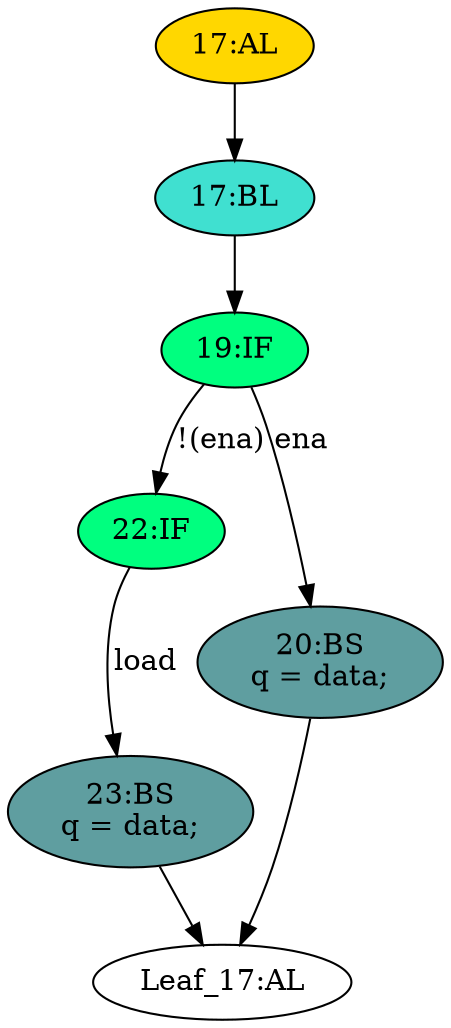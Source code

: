 strict digraph "compose( ,  )" {
	node [label="\N"];
	"17:AL"	[ast="<pyverilog.vparser.ast.Always object at 0x7f73a0ff7090>",
		clk_sens=True,
		fillcolor=gold,
		label="17:AL",
		sens="['clk']",
		statements="[]",
		style=filled,
		typ=Always,
		use_var="['load', 'ena', 'data']"];
	"17:BL"	[ast="<pyverilog.vparser.ast.Block object at 0x7f73a12b50d0>",
		fillcolor=turquoise,
		label="17:BL",
		statements="[]",
		style=filled,
		typ=Block];
	"17:AL" -> "17:BL"	[cond="[]",
		lineno=None];
	"23:BS"	[ast="<pyverilog.vparser.ast.BlockingSubstitution object at 0x7f73a0ff1150>",
		fillcolor=cadetblue,
		label="23:BS
q = data;",
		statements="[<pyverilog.vparser.ast.BlockingSubstitution object at 0x7f73a0ff1150>]",
		style=filled,
		typ=BlockingSubstitution];
	"Leaf_17:AL"	[def_var="['q']",
		label="Leaf_17:AL"];
	"23:BS" -> "Leaf_17:AL"	[cond="[]",
		lineno=None];
	"22:IF"	[ast="<pyverilog.vparser.ast.IfStatement object at 0x7f73a0f8e290>",
		fillcolor=springgreen,
		label="22:IF",
		statements="[]",
		style=filled,
		typ=IfStatement];
	"22:IF" -> "23:BS"	[cond="['load']",
		label=load,
		lineno=22];
	"19:IF"	[ast="<pyverilog.vparser.ast.IfStatement object at 0x7f73a0fe3e10>",
		fillcolor=springgreen,
		label="19:IF",
		statements="[]",
		style=filled,
		typ=IfStatement];
	"17:BL" -> "19:IF"	[cond="[]",
		lineno=None];
	"19:IF" -> "22:IF"	[cond="['ena']",
		label="!(ena)",
		lineno=19];
	"20:BS"	[ast="<pyverilog.vparser.ast.BlockingSubstitution object at 0x7f73a0fe3610>",
		fillcolor=cadetblue,
		label="20:BS
q = data;",
		statements="[<pyverilog.vparser.ast.BlockingSubstitution object at 0x7f73a0fe3610>]",
		style=filled,
		typ=BlockingSubstitution];
	"19:IF" -> "20:BS"	[cond="['ena']",
		label=ena,
		lineno=19];
	"20:BS" -> "Leaf_17:AL"	[cond="[]",
		lineno=None];
}
